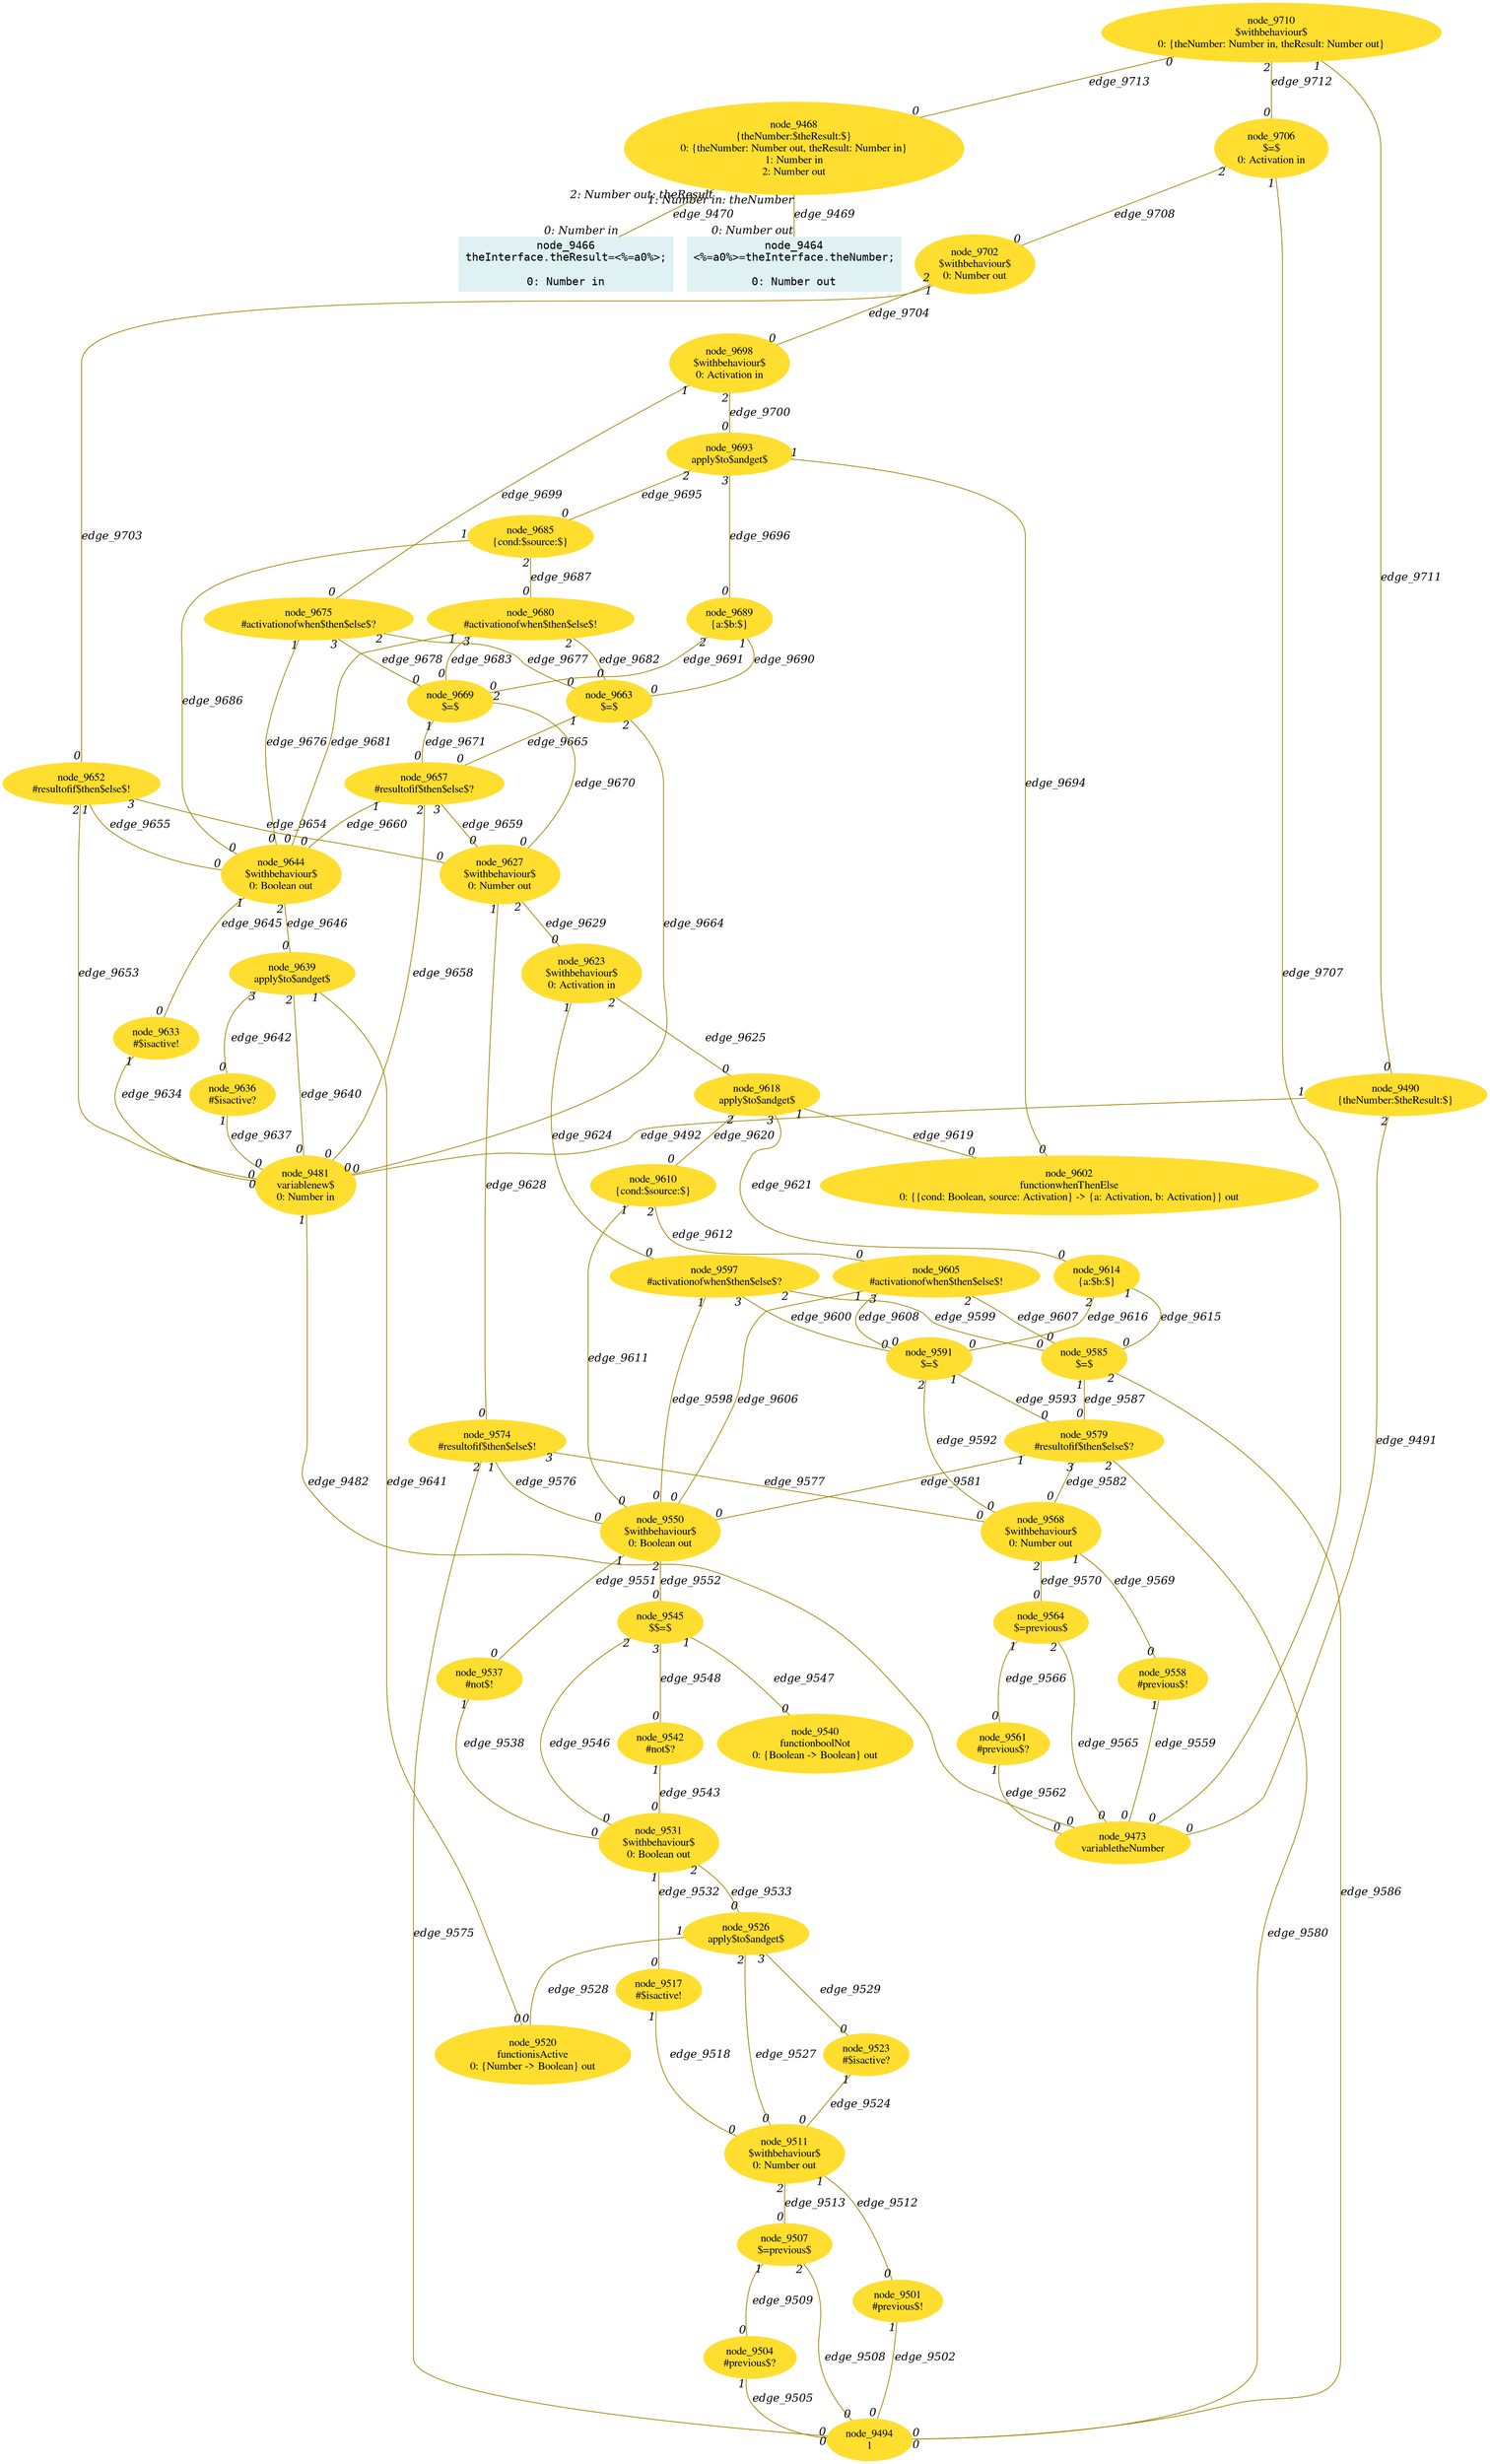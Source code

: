 digraph g{node_9464 [shape="box", style="filled", color="#dff1f2", fontname="Courier", label="node_9464
<%=a0%>=theInterface.theNumber;

0: Number out" ]
node_9466 [shape="box", style="filled", color="#dff1f2", fontname="Courier", label="node_9466
theInterface.theResult=<%=a0%>;

0: Number in" ]
node_9468 [shape="ellipse", style="filled", color="#ffde2f", fontname="Times", label="node_9468
{theNumber:$theResult:$}
0: {theNumber: Number out, theResult: Number in}
1: Number in
2: Number out" ]
node_9473 [shape="ellipse", style="filled", color="#ffde2f", fontname="Times", label="node_9473
variabletheNumber
" ]
node_9481 [shape="ellipse", style="filled", color="#ffde2f", fontname="Times", label="node_9481
variablenew$
0: Number in" ]
node_9490 [shape="ellipse", style="filled", color="#ffde2f", fontname="Times", label="node_9490
{theNumber:$theResult:$}
" ]
node_9494 [shape="ellipse", style="filled", color="#ffde2f", fontname="Times", label="node_9494
1
" ]
node_9501 [shape="ellipse", style="filled", color="#ffde2f", fontname="Times", label="node_9501
#previous$!
" ]
node_9504 [shape="ellipse", style="filled", color="#ffde2f", fontname="Times", label="node_9504
#previous$?
" ]
node_9507 [shape="ellipse", style="filled", color="#ffde2f", fontname="Times", label="node_9507
$=previous$
" ]
node_9511 [shape="ellipse", style="filled", color="#ffde2f", fontname="Times", label="node_9511
$withbehaviour$
0: Number out" ]
node_9517 [shape="ellipse", style="filled", color="#ffde2f", fontname="Times", label="node_9517
#$isactive!
" ]
node_9520 [shape="ellipse", style="filled", color="#ffde2f", fontname="Times", label="node_9520
functionisActive
0: {Number -> Boolean} out" ]
node_9523 [shape="ellipse", style="filled", color="#ffde2f", fontname="Times", label="node_9523
#$isactive?
" ]
node_9526 [shape="ellipse", style="filled", color="#ffde2f", fontname="Times", label="node_9526
apply$to$andget$
" ]
node_9531 [shape="ellipse", style="filled", color="#ffde2f", fontname="Times", label="node_9531
$withbehaviour$
0: Boolean out" ]
node_9537 [shape="ellipse", style="filled", color="#ffde2f", fontname="Times", label="node_9537
#not$!
" ]
node_9540 [shape="ellipse", style="filled", color="#ffde2f", fontname="Times", label="node_9540
functionboolNot
0: {Boolean -> Boolean} out" ]
node_9542 [shape="ellipse", style="filled", color="#ffde2f", fontname="Times", label="node_9542
#not$?
" ]
node_9545 [shape="ellipse", style="filled", color="#ffde2f", fontname="Times", label="node_9545
$$=$
" ]
node_9550 [shape="ellipse", style="filled", color="#ffde2f", fontname="Times", label="node_9550
$withbehaviour$
0: Boolean out" ]
node_9558 [shape="ellipse", style="filled", color="#ffde2f", fontname="Times", label="node_9558
#previous$!
" ]
node_9561 [shape="ellipse", style="filled", color="#ffde2f", fontname="Times", label="node_9561
#previous$?
" ]
node_9564 [shape="ellipse", style="filled", color="#ffde2f", fontname="Times", label="node_9564
$=previous$
" ]
node_9568 [shape="ellipse", style="filled", color="#ffde2f", fontname="Times", label="node_9568
$withbehaviour$
0: Number out" ]
node_9574 [shape="ellipse", style="filled", color="#ffde2f", fontname="Times", label="node_9574
#resultofif$then$else$!
" ]
node_9579 [shape="ellipse", style="filled", color="#ffde2f", fontname="Times", label="node_9579
#resultofif$then$else$?
" ]
node_9585 [shape="ellipse", style="filled", color="#ffde2f", fontname="Times", label="node_9585
$=$
" ]
node_9591 [shape="ellipse", style="filled", color="#ffde2f", fontname="Times", label="node_9591
$=$
" ]
node_9597 [shape="ellipse", style="filled", color="#ffde2f", fontname="Times", label="node_9597
#activationofwhen$then$else$?
" ]
node_9602 [shape="ellipse", style="filled", color="#ffde2f", fontname="Times", label="node_9602
functionwhenThenElse
0: {{cond: Boolean, source: Activation} -> {a: Activation, b: Activation}} out" ]
node_9605 [shape="ellipse", style="filled", color="#ffde2f", fontname="Times", label="node_9605
#activationofwhen$then$else$!
" ]
node_9610 [shape="ellipse", style="filled", color="#ffde2f", fontname="Times", label="node_9610
{cond:$source:$}
" ]
node_9614 [shape="ellipse", style="filled", color="#ffde2f", fontname="Times", label="node_9614
{a:$b:$}
" ]
node_9618 [shape="ellipse", style="filled", color="#ffde2f", fontname="Times", label="node_9618
apply$to$andget$
" ]
node_9623 [shape="ellipse", style="filled", color="#ffde2f", fontname="Times", label="node_9623
$withbehaviour$
0: Activation in" ]
node_9627 [shape="ellipse", style="filled", color="#ffde2f", fontname="Times", label="node_9627
$withbehaviour$
0: Number out" ]
node_9633 [shape="ellipse", style="filled", color="#ffde2f", fontname="Times", label="node_9633
#$isactive!
" ]
node_9636 [shape="ellipse", style="filled", color="#ffde2f", fontname="Times", label="node_9636
#$isactive?
" ]
node_9639 [shape="ellipse", style="filled", color="#ffde2f", fontname="Times", label="node_9639
apply$to$andget$
" ]
node_9644 [shape="ellipse", style="filled", color="#ffde2f", fontname="Times", label="node_9644
$withbehaviour$
0: Boolean out" ]
node_9652 [shape="ellipse", style="filled", color="#ffde2f", fontname="Times", label="node_9652
#resultofif$then$else$!
" ]
node_9657 [shape="ellipse", style="filled", color="#ffde2f", fontname="Times", label="node_9657
#resultofif$then$else$?
" ]
node_9663 [shape="ellipse", style="filled", color="#ffde2f", fontname="Times", label="node_9663
$=$
" ]
node_9669 [shape="ellipse", style="filled", color="#ffde2f", fontname="Times", label="node_9669
$=$
" ]
node_9675 [shape="ellipse", style="filled", color="#ffde2f", fontname="Times", label="node_9675
#activationofwhen$then$else$?
" ]
node_9680 [shape="ellipse", style="filled", color="#ffde2f", fontname="Times", label="node_9680
#activationofwhen$then$else$!
" ]
node_9685 [shape="ellipse", style="filled", color="#ffde2f", fontname="Times", label="node_9685
{cond:$source:$}
" ]
node_9689 [shape="ellipse", style="filled", color="#ffde2f", fontname="Times", label="node_9689
{a:$b:$}
" ]
node_9693 [shape="ellipse", style="filled", color="#ffde2f", fontname="Times", label="node_9693
apply$to$andget$
" ]
node_9698 [shape="ellipse", style="filled", color="#ffde2f", fontname="Times", label="node_9698
$withbehaviour$
0: Activation in" ]
node_9702 [shape="ellipse", style="filled", color="#ffde2f", fontname="Times", label="node_9702
$withbehaviour$
0: Number out" ]
node_9706 [shape="ellipse", style="filled", color="#ffde2f", fontname="Times", label="node_9706
$=$
0: Activation in" ]
node_9710 [shape="ellipse", style="filled", color="#ffde2f", fontname="Times", label="node_9710
$withbehaviour$
0: {theNumber: Number in, theResult: Number out}" ]
node_9468 -> node_9464 [dir=none, arrowHead=none, fontname="Times-Italic", arrowsize=1, color="#9d8400", label="edge_9469",  headlabel="0: Number out", taillabel="1: Number in: theNumber" ]
node_9468 -> node_9466 [dir=none, arrowHead=none, fontname="Times-Italic", arrowsize=1, color="#9d8400", label="edge_9470",  headlabel="0: Number in", taillabel="2: Number out: theResult" ]
node_9481 -> node_9473 [dir=none, arrowHead=none, fontname="Times-Italic", arrowsize=1, color="#9d8400", label="edge_9482",  headlabel="0", taillabel="1" ]
node_9490 -> node_9473 [dir=none, arrowHead=none, fontname="Times-Italic", arrowsize=1, color="#9d8400", label="edge_9491",  headlabel="0", taillabel="2" ]
node_9490 -> node_9481 [dir=none, arrowHead=none, fontname="Times-Italic", arrowsize=1, color="#9d8400", label="edge_9492",  headlabel="0", taillabel="1" ]
node_9501 -> node_9494 [dir=none, arrowHead=none, fontname="Times-Italic", arrowsize=1, color="#9d8400", label="edge_9502",  headlabel="0", taillabel="1" ]
node_9504 -> node_9494 [dir=none, arrowHead=none, fontname="Times-Italic", arrowsize=1, color="#9d8400", label="edge_9505",  headlabel="0", taillabel="1" ]
node_9507 -> node_9494 [dir=none, arrowHead=none, fontname="Times-Italic", arrowsize=1, color="#9d8400", label="edge_9508",  headlabel="0", taillabel="2" ]
node_9507 -> node_9504 [dir=none, arrowHead=none, fontname="Times-Italic", arrowsize=1, color="#9d8400", label="edge_9509",  headlabel="0", taillabel="1" ]
node_9511 -> node_9501 [dir=none, arrowHead=none, fontname="Times-Italic", arrowsize=1, color="#9d8400", label="edge_9512",  headlabel="0", taillabel="1" ]
node_9511 -> node_9507 [dir=none, arrowHead=none, fontname="Times-Italic", arrowsize=1, color="#9d8400", label="edge_9513",  headlabel="0", taillabel="2" ]
node_9517 -> node_9511 [dir=none, arrowHead=none, fontname="Times-Italic", arrowsize=1, color="#9d8400", label="edge_9518",  headlabel="0", taillabel="1" ]
node_9523 -> node_9511 [dir=none, arrowHead=none, fontname="Times-Italic", arrowsize=1, color="#9d8400", label="edge_9524",  headlabel="0", taillabel="1" ]
node_9526 -> node_9511 [dir=none, arrowHead=none, fontname="Times-Italic", arrowsize=1, color="#9d8400", label="edge_9527",  headlabel="0", taillabel="2" ]
node_9526 -> node_9520 [dir=none, arrowHead=none, fontname="Times-Italic", arrowsize=1, color="#9d8400", label="edge_9528",  headlabel="0", taillabel="1" ]
node_9526 -> node_9523 [dir=none, arrowHead=none, fontname="Times-Italic", arrowsize=1, color="#9d8400", label="edge_9529",  headlabel="0", taillabel="3" ]
node_9531 -> node_9517 [dir=none, arrowHead=none, fontname="Times-Italic", arrowsize=1, color="#9d8400", label="edge_9532",  headlabel="0", taillabel="1" ]
node_9531 -> node_9526 [dir=none, arrowHead=none, fontname="Times-Italic", arrowsize=1, color="#9d8400", label="edge_9533",  headlabel="0", taillabel="2" ]
node_9537 -> node_9531 [dir=none, arrowHead=none, fontname="Times-Italic", arrowsize=1, color="#9d8400", label="edge_9538",  headlabel="0", taillabel="1" ]
node_9542 -> node_9531 [dir=none, arrowHead=none, fontname="Times-Italic", arrowsize=1, color="#9d8400", label="edge_9543",  headlabel="0", taillabel="1" ]
node_9545 -> node_9531 [dir=none, arrowHead=none, fontname="Times-Italic", arrowsize=1, color="#9d8400", label="edge_9546",  headlabel="0", taillabel="2" ]
node_9545 -> node_9540 [dir=none, arrowHead=none, fontname="Times-Italic", arrowsize=1, color="#9d8400", label="edge_9547",  headlabel="0", taillabel="1" ]
node_9545 -> node_9542 [dir=none, arrowHead=none, fontname="Times-Italic", arrowsize=1, color="#9d8400", label="edge_9548",  headlabel="0", taillabel="3" ]
node_9550 -> node_9537 [dir=none, arrowHead=none, fontname="Times-Italic", arrowsize=1, color="#9d8400", label="edge_9551",  headlabel="0", taillabel="1" ]
node_9550 -> node_9545 [dir=none, arrowHead=none, fontname="Times-Italic", arrowsize=1, color="#9d8400", label="edge_9552",  headlabel="0", taillabel="2" ]
node_9558 -> node_9473 [dir=none, arrowHead=none, fontname="Times-Italic", arrowsize=1, color="#9d8400", label="edge_9559",  headlabel="0", taillabel="1" ]
node_9561 -> node_9473 [dir=none, arrowHead=none, fontname="Times-Italic", arrowsize=1, color="#9d8400", label="edge_9562",  headlabel="0", taillabel="1" ]
node_9564 -> node_9473 [dir=none, arrowHead=none, fontname="Times-Italic", arrowsize=1, color="#9d8400", label="edge_9565",  headlabel="0", taillabel="2" ]
node_9564 -> node_9561 [dir=none, arrowHead=none, fontname="Times-Italic", arrowsize=1, color="#9d8400", label="edge_9566",  headlabel="0", taillabel="1" ]
node_9568 -> node_9558 [dir=none, arrowHead=none, fontname="Times-Italic", arrowsize=1, color="#9d8400", label="edge_9569",  headlabel="0", taillabel="1" ]
node_9568 -> node_9564 [dir=none, arrowHead=none, fontname="Times-Italic", arrowsize=1, color="#9d8400", label="edge_9570",  headlabel="0", taillabel="2" ]
node_9574 -> node_9494 [dir=none, arrowHead=none, fontname="Times-Italic", arrowsize=1, color="#9d8400", label="edge_9575",  headlabel="0", taillabel="2" ]
node_9574 -> node_9550 [dir=none, arrowHead=none, fontname="Times-Italic", arrowsize=1, color="#9d8400", label="edge_9576",  headlabel="0", taillabel="1" ]
node_9574 -> node_9568 [dir=none, arrowHead=none, fontname="Times-Italic", arrowsize=1, color="#9d8400", label="edge_9577",  headlabel="0", taillabel="3" ]
node_9579 -> node_9494 [dir=none, arrowHead=none, fontname="Times-Italic", arrowsize=1, color="#9d8400", label="edge_9580",  headlabel="0", taillabel="2" ]
node_9579 -> node_9550 [dir=none, arrowHead=none, fontname="Times-Italic", arrowsize=1, color="#9d8400", label="edge_9581",  headlabel="0", taillabel="1" ]
node_9579 -> node_9568 [dir=none, arrowHead=none, fontname="Times-Italic", arrowsize=1, color="#9d8400", label="edge_9582",  headlabel="0", taillabel="3" ]
node_9585 -> node_9494 [dir=none, arrowHead=none, fontname="Times-Italic", arrowsize=1, color="#9d8400", label="edge_9586",  headlabel="0", taillabel="2" ]
node_9585 -> node_9579 [dir=none, arrowHead=none, fontname="Times-Italic", arrowsize=1, color="#9d8400", label="edge_9587",  headlabel="0", taillabel="1" ]
node_9591 -> node_9568 [dir=none, arrowHead=none, fontname="Times-Italic", arrowsize=1, color="#9d8400", label="edge_9592",  headlabel="0", taillabel="2" ]
node_9591 -> node_9579 [dir=none, arrowHead=none, fontname="Times-Italic", arrowsize=1, color="#9d8400", label="edge_9593",  headlabel="0", taillabel="1" ]
node_9597 -> node_9550 [dir=none, arrowHead=none, fontname="Times-Italic", arrowsize=1, color="#9d8400", label="edge_9598",  headlabel="0", taillabel="1" ]
node_9597 -> node_9585 [dir=none, arrowHead=none, fontname="Times-Italic", arrowsize=1, color="#9d8400", label="edge_9599",  headlabel="0", taillabel="2" ]
node_9597 -> node_9591 [dir=none, arrowHead=none, fontname="Times-Italic", arrowsize=1, color="#9d8400", label="edge_9600",  headlabel="0", taillabel="3" ]
node_9605 -> node_9550 [dir=none, arrowHead=none, fontname="Times-Italic", arrowsize=1, color="#9d8400", label="edge_9606",  headlabel="0", taillabel="1" ]
node_9605 -> node_9585 [dir=none, arrowHead=none, fontname="Times-Italic", arrowsize=1, color="#9d8400", label="edge_9607",  headlabel="0", taillabel="2" ]
node_9605 -> node_9591 [dir=none, arrowHead=none, fontname="Times-Italic", arrowsize=1, color="#9d8400", label="edge_9608",  headlabel="0", taillabel="3" ]
node_9610 -> node_9550 [dir=none, arrowHead=none, fontname="Times-Italic", arrowsize=1, color="#9d8400", label="edge_9611",  headlabel="0", taillabel="1" ]
node_9610 -> node_9605 [dir=none, arrowHead=none, fontname="Times-Italic", arrowsize=1, color="#9d8400", label="edge_9612",  headlabel="0", taillabel="2" ]
node_9614 -> node_9585 [dir=none, arrowHead=none, fontname="Times-Italic", arrowsize=1, color="#9d8400", label="edge_9615",  headlabel="0", taillabel="1" ]
node_9614 -> node_9591 [dir=none, arrowHead=none, fontname="Times-Italic", arrowsize=1, color="#9d8400", label="edge_9616",  headlabel="0", taillabel="2" ]
node_9618 -> node_9602 [dir=none, arrowHead=none, fontname="Times-Italic", arrowsize=1, color="#9d8400", label="edge_9619",  headlabel="0", taillabel="1" ]
node_9618 -> node_9610 [dir=none, arrowHead=none, fontname="Times-Italic", arrowsize=1, color="#9d8400", label="edge_9620",  headlabel="0", taillabel="2" ]
node_9618 -> node_9614 [dir=none, arrowHead=none, fontname="Times-Italic", arrowsize=1, color="#9d8400", label="edge_9621",  headlabel="0", taillabel="3" ]
node_9623 -> node_9597 [dir=none, arrowHead=none, fontname="Times-Italic", arrowsize=1, color="#9d8400", label="edge_9624",  headlabel="0", taillabel="1" ]
node_9623 -> node_9618 [dir=none, arrowHead=none, fontname="Times-Italic", arrowsize=1, color="#9d8400", label="edge_9625",  headlabel="0", taillabel="2" ]
node_9627 -> node_9574 [dir=none, arrowHead=none, fontname="Times-Italic", arrowsize=1, color="#9d8400", label="edge_9628",  headlabel="0", taillabel="1" ]
node_9627 -> node_9623 [dir=none, arrowHead=none, fontname="Times-Italic", arrowsize=1, color="#9d8400", label="edge_9629",  headlabel="0", taillabel="2" ]
node_9633 -> node_9481 [dir=none, arrowHead=none, fontname="Times-Italic", arrowsize=1, color="#9d8400", label="edge_9634",  headlabel="0", taillabel="1" ]
node_9636 -> node_9481 [dir=none, arrowHead=none, fontname="Times-Italic", arrowsize=1, color="#9d8400", label="edge_9637",  headlabel="0", taillabel="1" ]
node_9639 -> node_9481 [dir=none, arrowHead=none, fontname="Times-Italic", arrowsize=1, color="#9d8400", label="edge_9640",  headlabel="0", taillabel="2" ]
node_9639 -> node_9520 [dir=none, arrowHead=none, fontname="Times-Italic", arrowsize=1, color="#9d8400", label="edge_9641",  headlabel="0", taillabel="1" ]
node_9639 -> node_9636 [dir=none, arrowHead=none, fontname="Times-Italic", arrowsize=1, color="#9d8400", label="edge_9642",  headlabel="0", taillabel="3" ]
node_9644 -> node_9633 [dir=none, arrowHead=none, fontname="Times-Italic", arrowsize=1, color="#9d8400", label="edge_9645",  headlabel="0", taillabel="1" ]
node_9644 -> node_9639 [dir=none, arrowHead=none, fontname="Times-Italic", arrowsize=1, color="#9d8400", label="edge_9646",  headlabel="0", taillabel="2" ]
node_9652 -> node_9481 [dir=none, arrowHead=none, fontname="Times-Italic", arrowsize=1, color="#9d8400", label="edge_9653",  headlabel="0", taillabel="2" ]
node_9652 -> node_9627 [dir=none, arrowHead=none, fontname="Times-Italic", arrowsize=1, color="#9d8400", label="edge_9654",  headlabel="0", taillabel="3" ]
node_9652 -> node_9644 [dir=none, arrowHead=none, fontname="Times-Italic", arrowsize=1, color="#9d8400", label="edge_9655",  headlabel="0", taillabel="1" ]
node_9657 -> node_9481 [dir=none, arrowHead=none, fontname="Times-Italic", arrowsize=1, color="#9d8400", label="edge_9658",  headlabel="0", taillabel="2" ]
node_9657 -> node_9627 [dir=none, arrowHead=none, fontname="Times-Italic", arrowsize=1, color="#9d8400", label="edge_9659",  headlabel="0", taillabel="3" ]
node_9657 -> node_9644 [dir=none, arrowHead=none, fontname="Times-Italic", arrowsize=1, color="#9d8400", label="edge_9660",  headlabel="0", taillabel="1" ]
node_9663 -> node_9481 [dir=none, arrowHead=none, fontname="Times-Italic", arrowsize=1, color="#9d8400", label="edge_9664",  headlabel="0", taillabel="2" ]
node_9663 -> node_9657 [dir=none, arrowHead=none, fontname="Times-Italic", arrowsize=1, color="#9d8400", label="edge_9665",  headlabel="0", taillabel="1" ]
node_9669 -> node_9627 [dir=none, arrowHead=none, fontname="Times-Italic", arrowsize=1, color="#9d8400", label="edge_9670",  headlabel="0", taillabel="2" ]
node_9669 -> node_9657 [dir=none, arrowHead=none, fontname="Times-Italic", arrowsize=1, color="#9d8400", label="edge_9671",  headlabel="0", taillabel="1" ]
node_9675 -> node_9644 [dir=none, arrowHead=none, fontname="Times-Italic", arrowsize=1, color="#9d8400", label="edge_9676",  headlabel="0", taillabel="1" ]
node_9675 -> node_9663 [dir=none, arrowHead=none, fontname="Times-Italic", arrowsize=1, color="#9d8400", label="edge_9677",  headlabel="0", taillabel="2" ]
node_9675 -> node_9669 [dir=none, arrowHead=none, fontname="Times-Italic", arrowsize=1, color="#9d8400", label="edge_9678",  headlabel="0", taillabel="3" ]
node_9680 -> node_9644 [dir=none, arrowHead=none, fontname="Times-Italic", arrowsize=1, color="#9d8400", label="edge_9681",  headlabel="0", taillabel="1" ]
node_9680 -> node_9663 [dir=none, arrowHead=none, fontname="Times-Italic", arrowsize=1, color="#9d8400", label="edge_9682",  headlabel="0", taillabel="2" ]
node_9680 -> node_9669 [dir=none, arrowHead=none, fontname="Times-Italic", arrowsize=1, color="#9d8400", label="edge_9683",  headlabel="0", taillabel="3" ]
node_9685 -> node_9644 [dir=none, arrowHead=none, fontname="Times-Italic", arrowsize=1, color="#9d8400", label="edge_9686",  headlabel="0", taillabel="1" ]
node_9685 -> node_9680 [dir=none, arrowHead=none, fontname="Times-Italic", arrowsize=1, color="#9d8400", label="edge_9687",  headlabel="0", taillabel="2" ]
node_9689 -> node_9663 [dir=none, arrowHead=none, fontname="Times-Italic", arrowsize=1, color="#9d8400", label="edge_9690",  headlabel="0", taillabel="1" ]
node_9689 -> node_9669 [dir=none, arrowHead=none, fontname="Times-Italic", arrowsize=1, color="#9d8400", label="edge_9691",  headlabel="0", taillabel="2" ]
node_9693 -> node_9602 [dir=none, arrowHead=none, fontname="Times-Italic", arrowsize=1, color="#9d8400", label="edge_9694",  headlabel="0", taillabel="1" ]
node_9693 -> node_9685 [dir=none, arrowHead=none, fontname="Times-Italic", arrowsize=1, color="#9d8400", label="edge_9695",  headlabel="0", taillabel="2" ]
node_9693 -> node_9689 [dir=none, arrowHead=none, fontname="Times-Italic", arrowsize=1, color="#9d8400", label="edge_9696",  headlabel="0", taillabel="3" ]
node_9698 -> node_9675 [dir=none, arrowHead=none, fontname="Times-Italic", arrowsize=1, color="#9d8400", label="edge_9699",  headlabel="0", taillabel="1" ]
node_9698 -> node_9693 [dir=none, arrowHead=none, fontname="Times-Italic", arrowsize=1, color="#9d8400", label="edge_9700",  headlabel="0", taillabel="2" ]
node_9702 -> node_9652 [dir=none, arrowHead=none, fontname="Times-Italic", arrowsize=1, color="#9d8400", label="edge_9703",  headlabel="0", taillabel="1" ]
node_9702 -> node_9698 [dir=none, arrowHead=none, fontname="Times-Italic", arrowsize=1, color="#9d8400", label="edge_9704",  headlabel="0", taillabel="2" ]
node_9706 -> node_9473 [dir=none, arrowHead=none, fontname="Times-Italic", arrowsize=1, color="#9d8400", label="edge_9707",  headlabel="0", taillabel="1" ]
node_9706 -> node_9702 [dir=none, arrowHead=none, fontname="Times-Italic", arrowsize=1, color="#9d8400", label="edge_9708",  headlabel="0", taillabel="2" ]
node_9710 -> node_9490 [dir=none, arrowHead=none, fontname="Times-Italic", arrowsize=1, color="#9d8400", label="edge_9711",  headlabel="0", taillabel="1" ]
node_9710 -> node_9706 [dir=none, arrowHead=none, fontname="Times-Italic", arrowsize=1, color="#9d8400", label="edge_9712",  headlabel="0", taillabel="2" ]
node_9710 -> node_9468 [dir=none, arrowHead=none, fontname="Times-Italic", arrowsize=1, color="#9d8400", label="edge_9713",  headlabel="0", taillabel="0" ]
}
